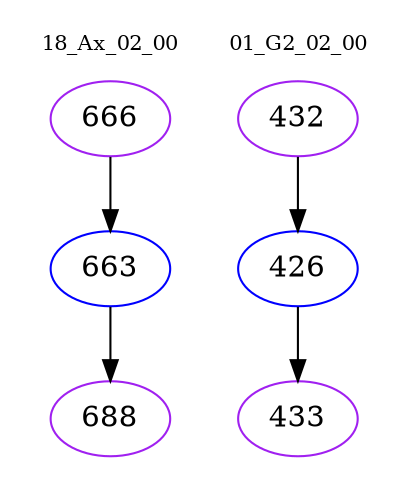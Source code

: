 digraph{
subgraph cluster_0 {
color = white
label = "18_Ax_02_00";
fontsize=10;
T0_666 [label="666", color="purple"]
T0_666 -> T0_663 [color="black"]
T0_663 [label="663", color="blue"]
T0_663 -> T0_688 [color="black"]
T0_688 [label="688", color="purple"]
}
subgraph cluster_1 {
color = white
label = "01_G2_02_00";
fontsize=10;
T1_432 [label="432", color="purple"]
T1_432 -> T1_426 [color="black"]
T1_426 [label="426", color="blue"]
T1_426 -> T1_433 [color="black"]
T1_433 [label="433", color="purple"]
}
}
